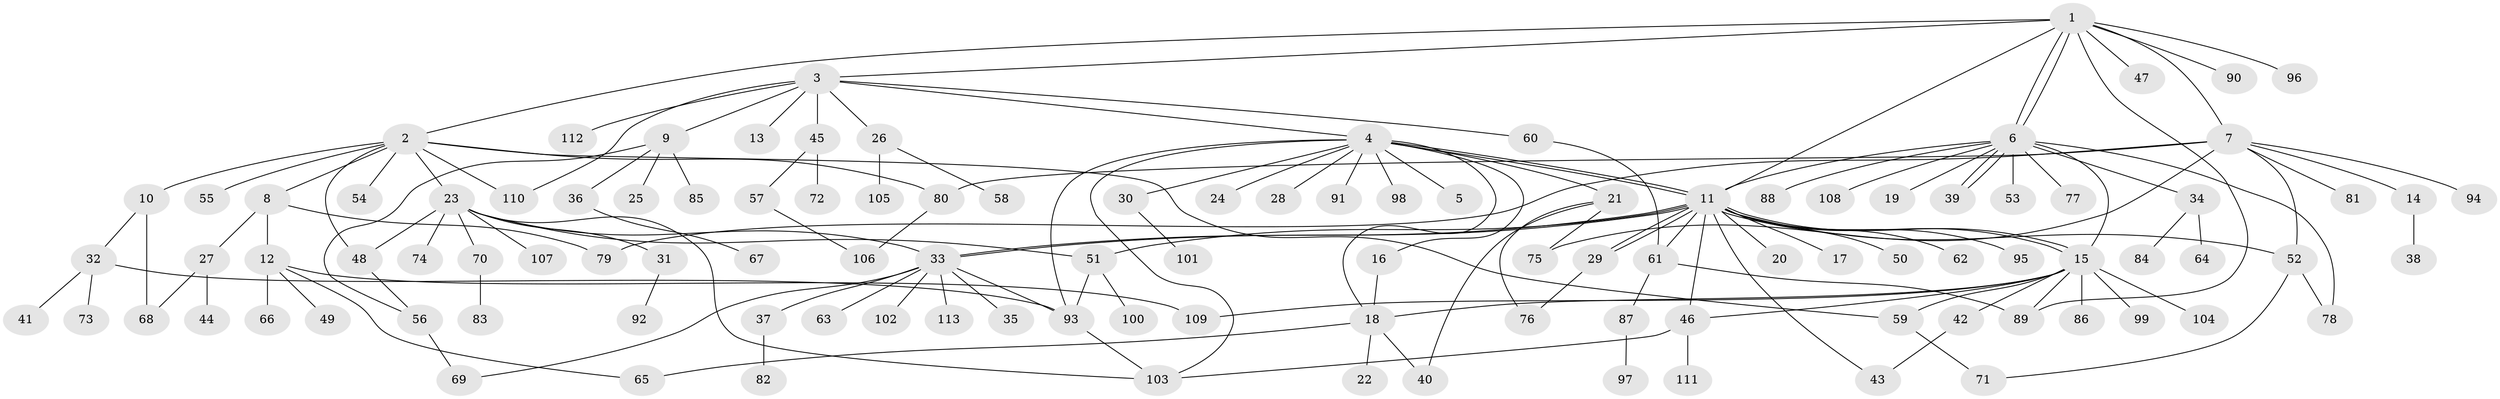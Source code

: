 // coarse degree distribution, {1: 0.8035714285714286, 3: 0.017857142857142856, 2: 0.05357142857142857, 8: 0.017857142857142856, 12: 0.017857142857142856, 18: 0.017857142857142856, 9: 0.03571428571428571, 6: 0.017857142857142856, 14: 0.017857142857142856}
// Generated by graph-tools (version 1.1) at 2025/50/03/04/25 21:50:55]
// undirected, 113 vertices, 153 edges
graph export_dot {
graph [start="1"]
  node [color=gray90,style=filled];
  1;
  2;
  3;
  4;
  5;
  6;
  7;
  8;
  9;
  10;
  11;
  12;
  13;
  14;
  15;
  16;
  17;
  18;
  19;
  20;
  21;
  22;
  23;
  24;
  25;
  26;
  27;
  28;
  29;
  30;
  31;
  32;
  33;
  34;
  35;
  36;
  37;
  38;
  39;
  40;
  41;
  42;
  43;
  44;
  45;
  46;
  47;
  48;
  49;
  50;
  51;
  52;
  53;
  54;
  55;
  56;
  57;
  58;
  59;
  60;
  61;
  62;
  63;
  64;
  65;
  66;
  67;
  68;
  69;
  70;
  71;
  72;
  73;
  74;
  75;
  76;
  77;
  78;
  79;
  80;
  81;
  82;
  83;
  84;
  85;
  86;
  87;
  88;
  89;
  90;
  91;
  92;
  93;
  94;
  95;
  96;
  97;
  98;
  99;
  100;
  101;
  102;
  103;
  104;
  105;
  106;
  107;
  108;
  109;
  110;
  111;
  112;
  113;
  1 -- 2;
  1 -- 3;
  1 -- 6;
  1 -- 6;
  1 -- 7;
  1 -- 11;
  1 -- 47;
  1 -- 89;
  1 -- 90;
  1 -- 96;
  2 -- 8;
  2 -- 10;
  2 -- 23;
  2 -- 48;
  2 -- 54;
  2 -- 55;
  2 -- 59;
  2 -- 80;
  2 -- 110;
  3 -- 4;
  3 -- 9;
  3 -- 13;
  3 -- 26;
  3 -- 45;
  3 -- 60;
  3 -- 110;
  3 -- 112;
  4 -- 5;
  4 -- 11;
  4 -- 11;
  4 -- 16;
  4 -- 18;
  4 -- 21;
  4 -- 24;
  4 -- 28;
  4 -- 30;
  4 -- 91;
  4 -- 93;
  4 -- 98;
  4 -- 103;
  6 -- 11;
  6 -- 15;
  6 -- 19;
  6 -- 34;
  6 -- 39;
  6 -- 39;
  6 -- 53;
  6 -- 77;
  6 -- 78;
  6 -- 88;
  6 -- 108;
  7 -- 14;
  7 -- 52;
  7 -- 75;
  7 -- 79;
  7 -- 80;
  7 -- 81;
  7 -- 94;
  8 -- 12;
  8 -- 27;
  8 -- 79;
  9 -- 25;
  9 -- 36;
  9 -- 56;
  9 -- 85;
  10 -- 32;
  10 -- 68;
  11 -- 15;
  11 -- 15;
  11 -- 17;
  11 -- 20;
  11 -- 29;
  11 -- 29;
  11 -- 33;
  11 -- 33;
  11 -- 43;
  11 -- 46;
  11 -- 50;
  11 -- 51;
  11 -- 52;
  11 -- 61;
  11 -- 62;
  11 -- 95;
  12 -- 49;
  12 -- 65;
  12 -- 66;
  12 -- 109;
  14 -- 38;
  15 -- 18;
  15 -- 42;
  15 -- 46;
  15 -- 59;
  15 -- 86;
  15 -- 89;
  15 -- 99;
  15 -- 104;
  15 -- 109;
  16 -- 18;
  18 -- 22;
  18 -- 40;
  18 -- 65;
  21 -- 40;
  21 -- 75;
  21 -- 76;
  23 -- 31;
  23 -- 33;
  23 -- 48;
  23 -- 51;
  23 -- 70;
  23 -- 74;
  23 -- 103;
  23 -- 107;
  26 -- 58;
  26 -- 105;
  27 -- 44;
  27 -- 68;
  29 -- 76;
  30 -- 101;
  31 -- 92;
  32 -- 41;
  32 -- 73;
  32 -- 93;
  33 -- 35;
  33 -- 37;
  33 -- 63;
  33 -- 69;
  33 -- 93;
  33 -- 102;
  33 -- 113;
  34 -- 64;
  34 -- 84;
  36 -- 67;
  37 -- 82;
  42 -- 43;
  45 -- 57;
  45 -- 72;
  46 -- 103;
  46 -- 111;
  48 -- 56;
  51 -- 93;
  51 -- 100;
  52 -- 71;
  52 -- 78;
  56 -- 69;
  57 -- 106;
  59 -- 71;
  60 -- 61;
  61 -- 87;
  61 -- 89;
  70 -- 83;
  80 -- 106;
  87 -- 97;
  93 -- 103;
}
